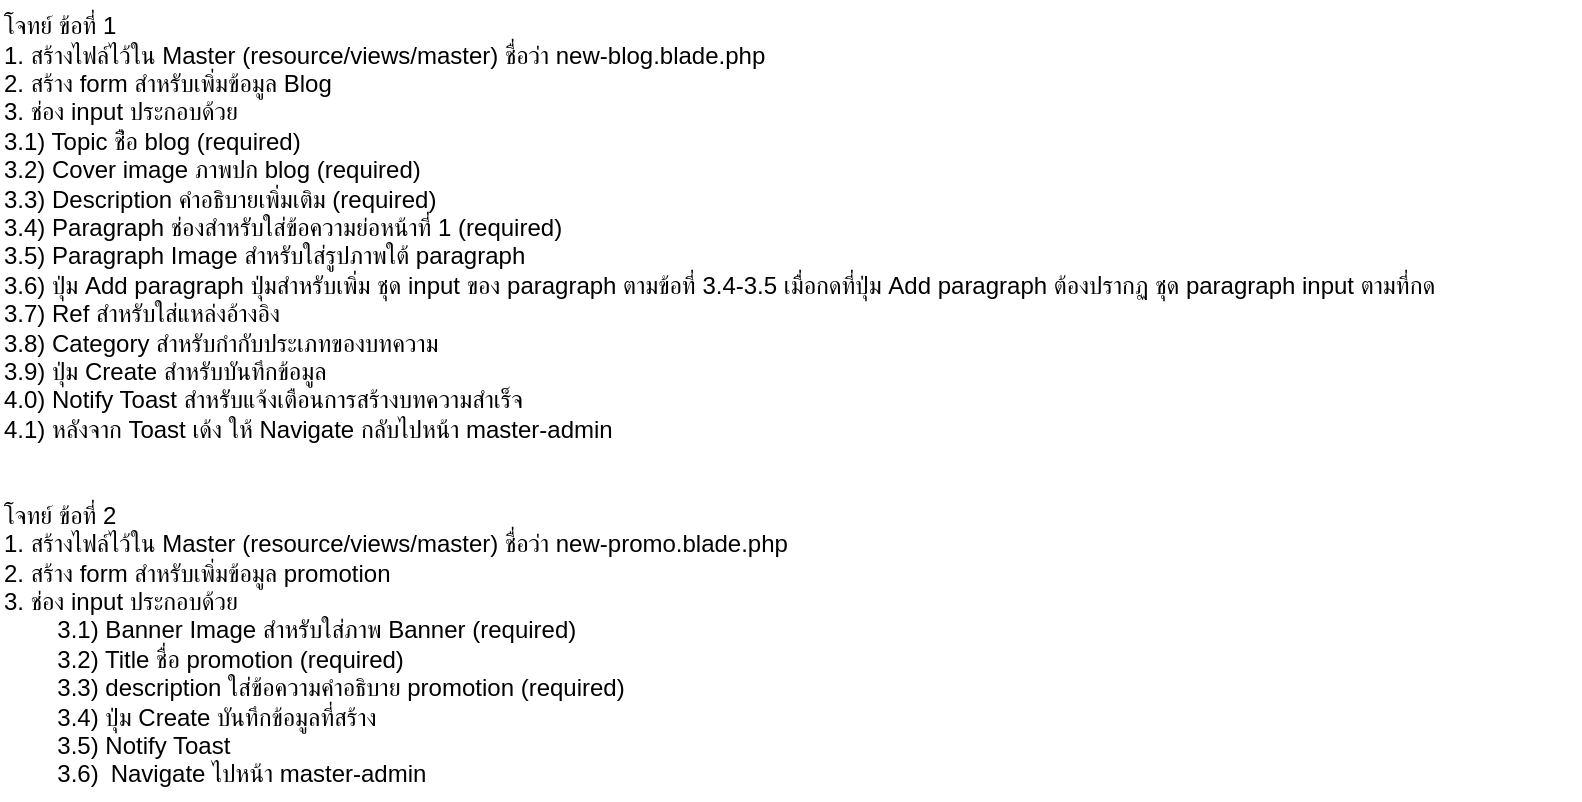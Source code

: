 <mxfile>
    <diagram id="rfSgEH0YvGjzpYaAYQI6" name="New Blog">
        <mxGraphModel dx="2088" dy="1837" grid="1" gridSize="10" guides="1" tooltips="1" connect="1" arrows="1" fold="1" page="1" pageScale="1" pageWidth="850" pageHeight="1100" math="0" shadow="0">
            <root>
                <mxCell id="0"/>
                <mxCell id="1" parent="0"/>
                <mxCell id="199" value="โจทย์ ข้อที่ 1&lt;br&gt;1. สร้างไฟล์ไว้ใน Master (resource/views/master) ชื่อว่า new-blog.blade.php&lt;br&gt;2. สร้าง form สำหรับเพิ่มข้อมูล Blog&lt;br&gt;3. ช่อง input ประกอบด้วย&amp;nbsp;&lt;br&gt;&lt;span style=&quot;&quot;&gt;&#9;&lt;/span&gt;3.1)​ Topic ช่ือ blog (required)&lt;br&gt;&lt;span style=&quot;&quot;&gt;&#9;&lt;/span&gt;3.2) Cover image ภาพปก blog (required)&lt;br&gt;&lt;span style=&quot;&quot;&gt;&#9;&lt;/span&gt;3.3) Description คำอธิบายเพิ่มเติม (required)&lt;br&gt;&lt;span style=&quot;&quot;&gt;&#9;&lt;/span&gt;3.4) Paragraph ช่องสำหรับใส่ข้อความย่อหน้าที่ 1 (required)&lt;br&gt;&lt;span style=&quot;&quot;&gt;&#9;&lt;/span&gt;3.5) Paragraph Image สำหรับใส่รูปภาพใต้ paragraph&amp;nbsp;&amp;nbsp;&lt;br&gt;&lt;span style=&quot;&quot;&gt;&#9;&lt;/span&gt;3.6) ปุ่ม Add paragraph ปุ่มสำหรับเพิ่ม ชุด input ของ paragraph ตามข้อที่ 3.4-3.5 เมื่อกดที่ปุ่ม Add paragraph ต้องปรากฏ ชุด paragraph input ตามที่กด&lt;br&gt;&lt;span style=&quot;&quot;&gt;&#9;&lt;/span&gt;3.7) Ref สำหรับใส่แหล่งอ้างอิง&lt;br&gt;&lt;span style=&quot;&quot;&gt;&#9;&lt;/span&gt;3.8) Category สำหรับกำกับประเภทของบทความ&lt;br&gt;&lt;span style=&quot;&quot;&gt;&#9;&lt;/span&gt;3.9) ปุ่ม Create สำหรับบันทึกข้อมูล&lt;br&gt;&lt;span style=&quot;&quot;&gt;&#9;&lt;/span&gt;4.0) Notify Toast สำหรับแจ้งเตือนการสร้างบทความสำเร็จ&amp;nbsp;&lt;br&gt;&lt;span style=&quot;&quot;&gt;&#9;&lt;/span&gt;4.1) หลังจาก Toast เด้ง ให้ Navigate กลับไปหน้า master-admin&lt;br&gt;&lt;br&gt;&lt;br&gt;โจทย์ ข้อที่ 2&lt;br&gt;1. สร้างไฟล์ไว้ใน Master (resource/views/master) ชื่อว่า new-promo.blade.php&lt;br&gt;2. สร้าง form สำหรับเพิ่มข้อมูล promotion&lt;br&gt;3. ช่อง input ประกอบด้วย&lt;br&gt;&lt;span style=&quot;white-space: pre;&quot;&gt;&#9;&lt;/span&gt;3.1) Banner Image สำหรับใส่ภาพ Banner (required)&lt;br&gt;&lt;span style=&quot;white-space: pre;&quot;&gt;&#9;&lt;/span&gt;3.2) Title ชื่อ promotion (required)&lt;br&gt;&lt;span style=&quot;white-space: pre;&quot;&gt;&#9;&lt;/span&gt;3.3) description ใส่ข้อความคำอธิบาย promotion (required)&lt;br&gt;&lt;span style=&quot;white-space: pre;&quot;&gt;&#9;&lt;/span&gt;3.4) ปุ่ม Create บันทึกข้อมูลที่สร้าง&lt;br&gt;&lt;span style=&quot;white-space: pre;&quot;&gt;&#9;&lt;/span&gt;3.5) Notify Toast&amp;nbsp;&lt;br&gt;&lt;span style=&quot;white-space: pre;&quot;&gt;&#9;&lt;/span&gt;3.6)&amp;nbsp;&lt;span style=&quot;white-space: pre;&quot;&gt;&#9;&lt;/span&gt;Navigate ไปหน้า master-admin" style="text;html=1;align=left;verticalAlign=middle;resizable=0;points=[];autosize=1;strokeColor=none;fillColor=none;" parent="1" vertex="1">
                    <mxGeometry x="-1690" y="-90" width="790" height="400" as="geometry"/>
                </mxCell>
            </root>
        </mxGraphModel>
    </diagram>
</mxfile>